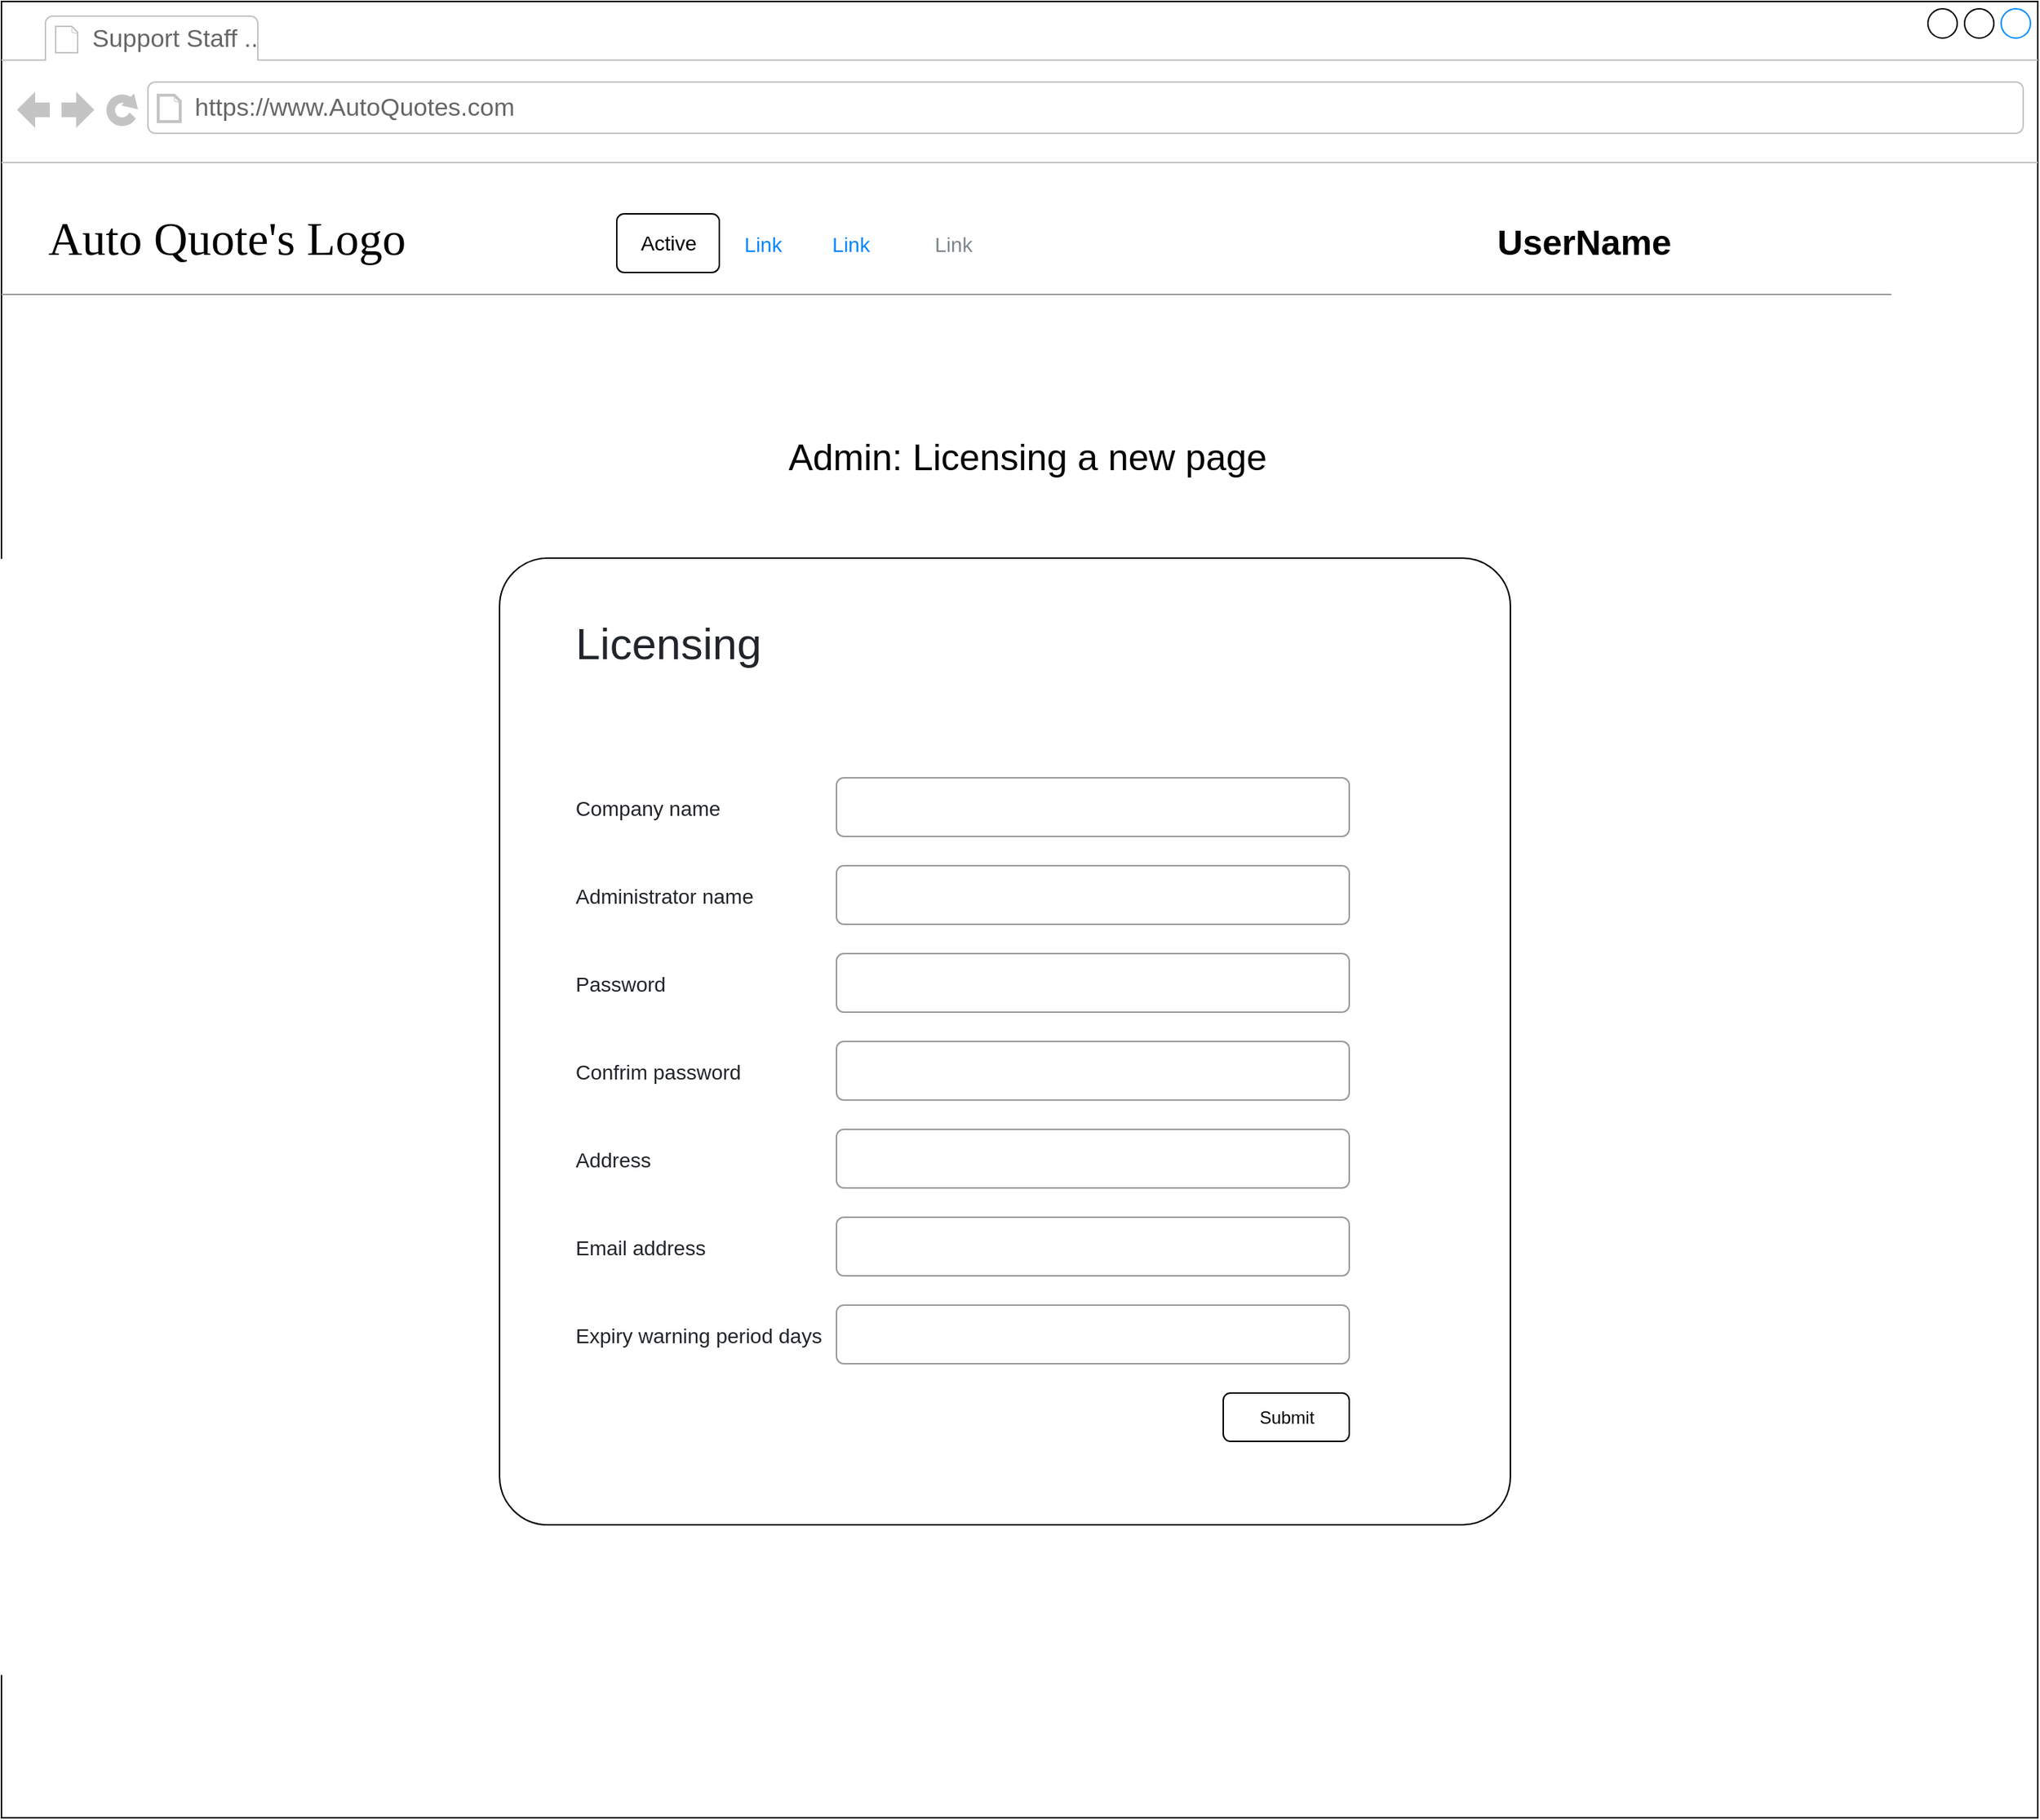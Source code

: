 <mxfile version="20.2.3" type="device" pages="2"><diagram id="CKeb0yj6xMN5CsEWADIC" name="Page-1"><mxGraphModel dx="1730" dy="1328" grid="1" gridSize="10" guides="1" tooltips="1" connect="1" arrows="1" fold="1" page="1" pageScale="1" pageWidth="1100" pageHeight="850" math="0" shadow="0"><root><mxCell id="0"/><mxCell id="1" parent="0"/><mxCell id="JtDc264H3YNPs5IaX9UU-1" value="" style="strokeWidth=1;shadow=0;dashed=0;align=left;html=1;shape=mxgraph.mockup.containers.browserWindow;rSize=0;mainText=,;recursiveResize=0;rounded=0;labelBackgroundColor=none;fontFamily=Verdana;fontSize=12;deletable=0;movable=0;" parent="1" vertex="1"><mxGeometry x="70" y="60" width="1390" height="1240" as="geometry"/></mxCell><mxCell id="JtDc264H3YNPs5IaX9UU-2" value="Support Staff .." style="strokeWidth=1;shadow=0;dashed=0;align=center;html=1;shape=mxgraph.mockup.containers.anchor;fontSize=17;fontColor=#666666;align=left;" parent="JtDc264H3YNPs5IaX9UU-1" vertex="1"><mxGeometry x="60" y="12" width="150" height="28" as="geometry"/></mxCell><mxCell id="JtDc264H3YNPs5IaX9UU-3" value="https://www.AutoQuotes.com" style="strokeWidth=1;shadow=0;dashed=0;align=center;html=1;shape=mxgraph.mockup.containers.anchor;rSize=0;fontSize=17;fontColor=#666666;align=left;" parent="JtDc264H3YNPs5IaX9UU-1" vertex="1"><mxGeometry x="130" y="60" width="250" height="26" as="geometry"/></mxCell><mxCell id="JtDc264H3YNPs5IaX9UU-4" value="&lt;font style=&quot;font-size: 32px;&quot;&gt;Auto Quote's Logo&lt;/font&gt;" style="text;html=1;points=[];align=left;verticalAlign=top;spacingTop=-4;fontSize=30;fontFamily=Verdana" parent="JtDc264H3YNPs5IaX9UU-1" vertex="1"><mxGeometry x="30" y="140" width="340" height="50" as="geometry"/></mxCell><mxCell id="JtDc264H3YNPs5IaX9UU-5" value="" style="verticalLabelPosition=bottom;shadow=0;dashed=0;align=center;html=1;verticalAlign=top;strokeWidth=1;shape=mxgraph.mockup.markup.line;strokeColor=#999999;rounded=0;labelBackgroundColor=none;fillColor=#ffffff;fontFamily=Verdana;fontSize=12;fontColor=#000000;" parent="JtDc264H3YNPs5IaX9UU-1" vertex="1"><mxGeometry y="190" width="1290" height="20" as="geometry"/></mxCell><mxCell id="JtDc264H3YNPs5IaX9UU-6" value="Active" style="html=1;shadow=0;dashed=0;shape=mxgraph.bootstrap.rrect;rSize=5;fontSize=14;fillStyle=auto;" parent="JtDc264H3YNPs5IaX9UU-1" vertex="1"><mxGeometry x="420" y="145" width="70" height="40" as="geometry"/></mxCell><mxCell id="JtDc264H3YNPs5IaX9UU-7" value="Link" style="fillColor=none;strokeColor=none;fontSize=14;fontColor=#0085FC;" parent="JtDc264H3YNPs5IaX9UU-1" vertex="1"><mxGeometry x="490" y="145" width="60" height="40" as="geometry"/></mxCell><mxCell id="JtDc264H3YNPs5IaX9UU-8" value="Link" style="fillColor=none;strokeColor=none;fontSize=14;fontColor=#0085FC;" parent="JtDc264H3YNPs5IaX9UU-1" vertex="1"><mxGeometry x="550" y="145" width="60" height="40" as="geometry"/></mxCell><mxCell id="JtDc264H3YNPs5IaX9UU-9" value="Link" style="fillColor=none;strokeColor=none;fontSize=14;fontColor=#7D868C;" parent="JtDc264H3YNPs5IaX9UU-1" vertex="1"><mxGeometry x="610" y="145" width="80" height="40" as="geometry"/></mxCell><mxCell id="JtDc264H3YNPs5IaX9UU-10" value="" style="shape=image;html=1;verticalAlign=top;verticalLabelPosition=bottom;labelBackgroundColor=#ffffff;imageAspect=0;aspect=fixed;image=https://cdn3.iconfinder.com/data/icons/essential-rounded/64/Rounded-31-128.png" parent="JtDc264H3YNPs5IaX9UU-1" vertex="1"><mxGeometry x="1160" y="143" width="44" height="44" as="geometry"/></mxCell><mxCell id="JtDc264H3YNPs5IaX9UU-11" value="" style="shape=image;html=1;verticalAlign=top;verticalLabelPosition=bottom;labelBackgroundColor=#ffffff;imageAspect=0;aspect=fixed;image=https://cdn3.iconfinder.com/data/icons/user-interface-169/32/login-128.png" parent="JtDc264H3YNPs5IaX9UU-1" vertex="1"><mxGeometry x="1210" y="142.5" width="45" height="45" as="geometry"/></mxCell><mxCell id="JtDc264H3YNPs5IaX9UU-12" value="UserName" style="text;strokeColor=none;fillColor=none;html=1;fontSize=24;fontStyle=1;verticalAlign=middle;align=center;" parent="JtDc264H3YNPs5IaX9UU-1" vertex="1"><mxGeometry x="1020" y="145" width="120" height="40" as="geometry"/></mxCell><mxCell id="JtDc264H3YNPs5IaX9UU-82" value="&lt;font style=&quot;font-size: 25px;&quot;&gt;Admin: Licensing a new page&lt;/font&gt;" style="text;html=1;strokeColor=none;fillColor=none;align=center;verticalAlign=middle;whiteSpace=wrap;rounded=0;" parent="JtDc264H3YNPs5IaX9UU-1" vertex="1"><mxGeometry x="507.5" y="280" width="385" height="60" as="geometry"/></mxCell><mxCell id="JtDc264H3YNPs5IaX9UU-155" value="" style="group;movable=0;" parent="JtDc264H3YNPs5IaX9UU-1" vertex="1" connectable="0"><mxGeometry x="340" y="380" width="690" height="660" as="geometry"/></mxCell><mxCell id="JtDc264H3YNPs5IaX9UU-154" value="" style="rounded=1;whiteSpace=wrap;html=1;fontSize=30;arcSize=5;" parent="JtDc264H3YNPs5IaX9UU-155" vertex="1"><mxGeometry width="690" height="660" as="geometry"/></mxCell><mxCell id="JtDc264H3YNPs5IaX9UU-135" value="Licensing" style="fillColor=none;strokeColor=none;align=left;fontSize=30;fontColor=#212529;" parent="JtDc264H3YNPs5IaX9UU-155" vertex="1"><mxGeometry x="50" y="35" width="260" height="40" as="geometry"/></mxCell><mxCell id="JtDc264H3YNPs5IaX9UU-136" value="" style="html=1;shadow=0;dashed=0;shape=mxgraph.bootstrap.rrect;rSize=5;fillColor=none;strokeColor=#999999;align=left;spacing=15;fontSize=14;fontColor=#6C767D;" parent="JtDc264H3YNPs5IaX9UU-155" vertex="1"><mxGeometry width="350" height="40" relative="1" as="geometry"><mxPoint x="230" y="150" as="offset"/></mxGeometry></mxCell><mxCell id="JtDc264H3YNPs5IaX9UU-140" value="Company name" style="fillColor=none;strokeColor=none;align=left;fontSize=14;fontColor=#212529;" parent="JtDc264H3YNPs5IaX9UU-155" vertex="1"><mxGeometry x="50" y="150" width="100" height="40" as="geometry"/></mxCell><mxCell id="JtDc264H3YNPs5IaX9UU-141" value="" style="html=1;shadow=0;dashed=0;shape=mxgraph.bootstrap.rrect;rSize=5;fillColor=none;strokeColor=#999999;align=left;spacing=15;fontSize=14;fontColor=#6C767D;" parent="JtDc264H3YNPs5IaX9UU-155" vertex="1"><mxGeometry x="230" y="210.0" width="350" height="40" as="geometry"/></mxCell><mxCell id="JtDc264H3YNPs5IaX9UU-142" value="Administrator name" style="fillColor=none;strokeColor=none;align=left;fontSize=14;fontColor=#212529;" parent="JtDc264H3YNPs5IaX9UU-155" vertex="1"><mxGeometry x="50" y="210" width="100" height="40" as="geometry"/></mxCell><mxCell id="JtDc264H3YNPs5IaX9UU-143" value="" style="html=1;shadow=0;dashed=0;shape=mxgraph.bootstrap.rrect;rSize=5;fillColor=none;strokeColor=#999999;align=left;spacing=15;fontSize=14;fontColor=#6C767D;" parent="JtDc264H3YNPs5IaX9UU-155" vertex="1"><mxGeometry x="230" y="270.0" width="350" height="40" as="geometry"/></mxCell><mxCell id="JtDc264H3YNPs5IaX9UU-144" value="Password" style="fillColor=none;strokeColor=none;align=left;fontSize=14;fontColor=#212529;" parent="JtDc264H3YNPs5IaX9UU-155" vertex="1"><mxGeometry x="50" y="270" width="100" height="40" as="geometry"/></mxCell><mxCell id="JtDc264H3YNPs5IaX9UU-145" value="" style="html=1;shadow=0;dashed=0;shape=mxgraph.bootstrap.rrect;rSize=5;fillColor=none;strokeColor=#999999;align=left;spacing=15;fontSize=14;fontColor=#6C767D;" parent="JtDc264H3YNPs5IaX9UU-155" vertex="1"><mxGeometry x="230" y="330.0" width="350" height="40" as="geometry"/></mxCell><mxCell id="JtDc264H3YNPs5IaX9UU-146" value="Address" style="fillColor=none;strokeColor=none;align=left;fontSize=14;fontColor=#212529;" parent="JtDc264H3YNPs5IaX9UU-155" vertex="1"><mxGeometry x="50" y="390" width="100" height="40" as="geometry"/></mxCell><mxCell id="JtDc264H3YNPs5IaX9UU-147" value="" style="html=1;shadow=0;dashed=0;shape=mxgraph.bootstrap.rrect;rSize=5;fillColor=none;strokeColor=#999999;align=left;spacing=15;fontSize=14;fontColor=#6C767D;" parent="JtDc264H3YNPs5IaX9UU-155" vertex="1"><mxGeometry x="230" y="390.0" width="350" height="40" as="geometry"/></mxCell><mxCell id="JtDc264H3YNPs5IaX9UU-148" value="Email address" style="fillColor=none;strokeColor=none;align=left;fontSize=14;fontColor=#212529;" parent="JtDc264H3YNPs5IaX9UU-155" vertex="1"><mxGeometry x="50" y="450" width="100" height="40" as="geometry"/></mxCell><mxCell id="JtDc264H3YNPs5IaX9UU-150" value="" style="html=1;shadow=0;dashed=0;shape=mxgraph.bootstrap.rrect;rSize=5;fillColor=none;strokeColor=#999999;align=left;spacing=15;fontSize=14;fontColor=#6C767D;" parent="JtDc264H3YNPs5IaX9UU-155" vertex="1"><mxGeometry x="230" y="450.0" width="350" height="40" as="geometry"/></mxCell><mxCell id="JtDc264H3YNPs5IaX9UU-151" value="Expiry warning period days" style="fillColor=none;strokeColor=none;align=left;fontSize=14;fontColor=#212529;" parent="JtDc264H3YNPs5IaX9UU-155" vertex="1"><mxGeometry x="50" y="510" width="100" height="40" as="geometry"/></mxCell><mxCell id="JtDc264H3YNPs5IaX9UU-156" value="Submit" style="rounded=1;html=1;align=center;verticalAlign=middle;fontStyle=0;fontSize=12;sketch=0;" parent="JtDc264H3YNPs5IaX9UU-155" vertex="1"><mxGeometry x="494" y="570" width="86" height="33" as="geometry"/></mxCell><mxCell id="4hqACmuP1HohQG3la7Xv-1" value="" style="html=1;shadow=0;dashed=0;shape=mxgraph.bootstrap.rrect;rSize=5;fillColor=none;strokeColor=#999999;align=left;spacing=15;fontSize=14;fontColor=#6C767D;" vertex="1" parent="JtDc264H3YNPs5IaX9UU-155"><mxGeometry x="230" y="510.0" width="350" height="40" as="geometry"/></mxCell><mxCell id="4hqACmuP1HohQG3la7Xv-2" value="Confrim password" style="fillColor=none;strokeColor=none;align=left;fontSize=14;fontColor=#212529;" vertex="1" parent="JtDc264H3YNPs5IaX9UU-155"><mxGeometry x="50" y="330" width="100" height="40" as="geometry"/></mxCell></root></mxGraphModel></diagram><diagram name="Page-2" id="OmZb16Cm7S86JCcyQ2J-"><mxGraphModel dx="1207" dy="671" grid="1" gridSize="10" guides="1" tooltips="1" connect="1" arrows="1" fold="1" page="1" pageScale="1" pageWidth="850" pageHeight="1100" math="0" shadow="0">&#xa;      <root>&#xa;        <mxCell id="0"/>&#xa;        <mxCell id="1" parent="0"/>&#xa;      </root>&#xa;    </mxGraphModel></diagram></mxfile>